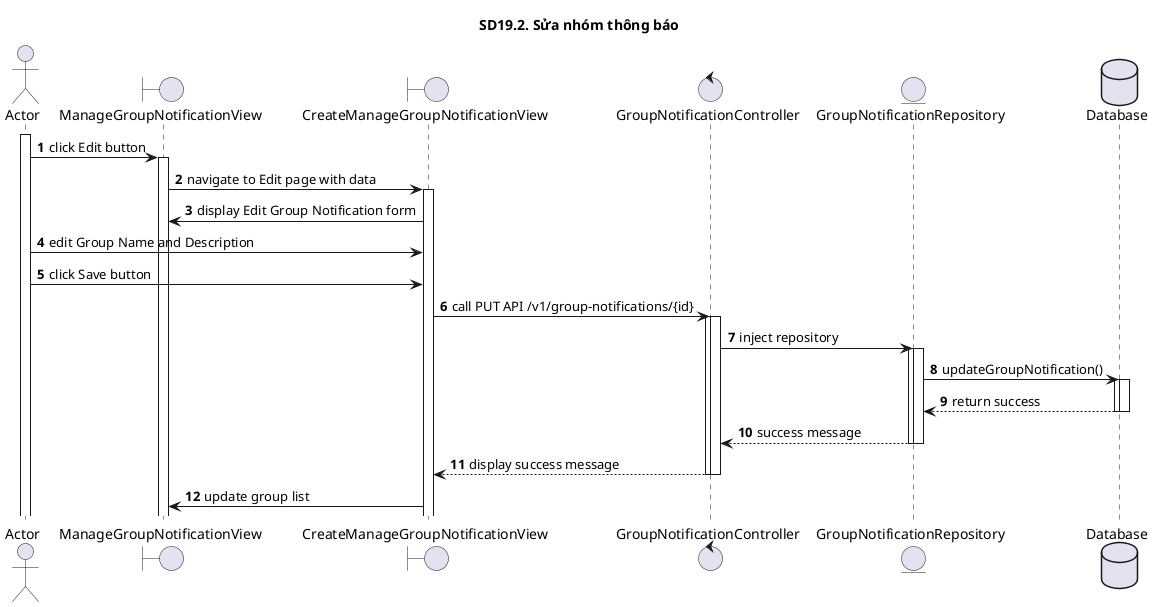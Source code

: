 @startuml SQ
autonumber
title SD19.2. Sửa nhóm thông báo
actor "Actor" as actor
boundary "ManageGroupNotificationView" as view
boundary "CreateManageGroupNotificationView" as create
control "GroupNotificationController" as controller
entity "GroupNotificationRepository" as model
database "Database" as database
activate actor
 actor -> view : click Edit button
activate view
    view -> create : navigate to Edit page with data
activate create
    create -> view : display Edit Group Notification form
    actor -> create : edit Group Name and Description
    actor -> create : click Save button
    create -> controller : call PUT API /v1/group-notifications/{id}
    activate controller
activate controller
    controller -> model : inject repository
    activate model
activate model
    model -> database : updateGroupNotification()
    activate database
activate database
    database --> model : return success
deactivate database
    deactivate database
    model --> controller : success message
deactivate model
    deactivate model
    controller --> create : display success message
deactivate controller
    deactivate controller
    create -> view : update group list